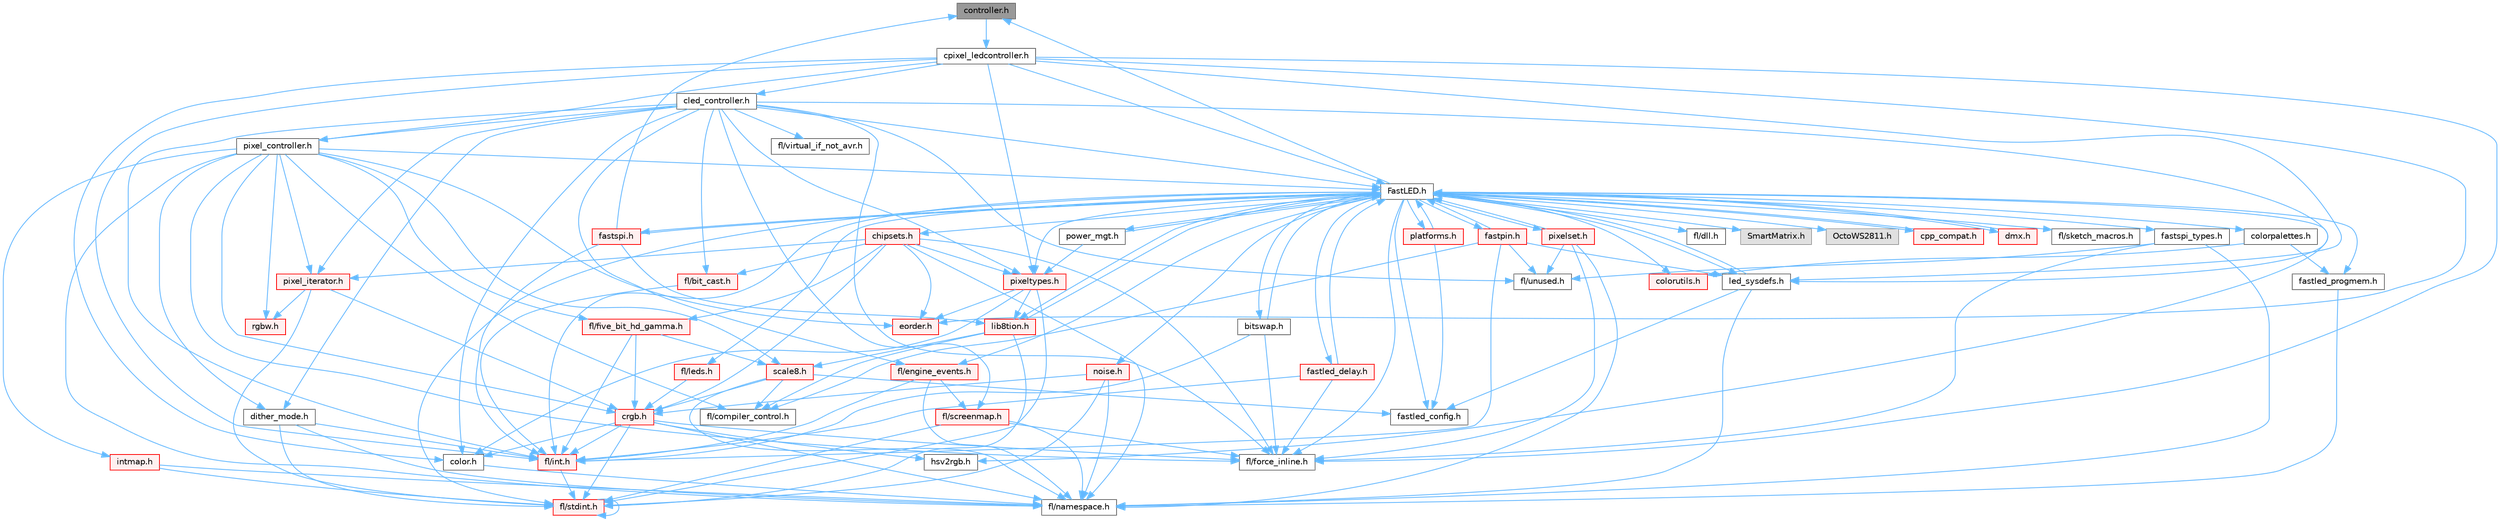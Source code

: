 digraph "controller.h"
{
 // INTERACTIVE_SVG=YES
 // LATEX_PDF_SIZE
  bgcolor="transparent";
  edge [fontname=Helvetica,fontsize=10,labelfontname=Helvetica,labelfontsize=10];
  node [fontname=Helvetica,fontsize=10,shape=box,height=0.2,width=0.4];
  Node1 [id="Node000001",label="controller.h",height=0.2,width=0.4,color="gray40", fillcolor="grey60", style="filled", fontcolor="black",tooltip="deprecated: base definitions used by led controllers for writing out led data"];
  Node1 -> Node2 [id="edge1_Node000001_Node000002",color="steelblue1",style="solid",tooltip=" "];
  Node2 [id="Node000002",label="cpixel_ledcontroller.h",height=0.2,width=0.4,color="grey40", fillcolor="white", style="filled",URL="$d9/d57/cpixel__ledcontroller_8h.html",tooltip="defines the templated version of the CLEDController class"];
  Node2 -> Node3 [id="edge2_Node000002_Node000003",color="steelblue1",style="solid",tooltip=" "];
  Node3 [id="Node000003",label="FastLED.h",height=0.2,width=0.4,color="grey40", fillcolor="white", style="filled",URL="$db/d97/_fast_l_e_d_8h.html",tooltip="central include file for FastLED, defines the CFastLED class/object"];
  Node3 -> Node4 [id="edge3_Node000003_Node000004",color="steelblue1",style="solid",tooltip=" "];
  Node4 [id="Node000004",label="fl/stdint.h",height=0.2,width=0.4,color="red", fillcolor="#FFF0F0", style="filled",URL="$df/dd8/stdint_8h.html",tooltip=" "];
  Node4 -> Node4 [id="edge4_Node000004_Node000004",color="steelblue1",style="solid",tooltip=" "];
  Node3 -> Node6 [id="edge5_Node000003_Node000006",color="steelblue1",style="solid",tooltip=" "];
  Node6 [id="Node000006",label="fl/dll.h",height=0.2,width=0.4,color="grey40", fillcolor="white", style="filled",URL="$d3/d4b/dll_8h.html",tooltip="FastLED dynamic library interface - lightweight header for external callers."];
  Node3 -> Node7 [id="edge6_Node000003_Node000007",color="steelblue1",style="solid",tooltip=" "];
  Node7 [id="Node000007",label="SmartMatrix.h",height=0.2,width=0.4,color="grey60", fillcolor="#E0E0E0", style="filled",tooltip=" "];
  Node3 -> Node8 [id="edge7_Node000003_Node000008",color="steelblue1",style="solid",tooltip=" "];
  Node8 [id="Node000008",label="OctoWS2811.h",height=0.2,width=0.4,color="grey60", fillcolor="#E0E0E0", style="filled",tooltip=" "];
  Node3 -> Node9 [id="edge8_Node000003_Node000009",color="steelblue1",style="solid",tooltip=" "];
  Node9 [id="Node000009",label="fl/force_inline.h",height=0.2,width=0.4,color="grey40", fillcolor="white", style="filled",URL="$d4/d64/force__inline_8h.html",tooltip=" "];
  Node3 -> Node10 [id="edge9_Node000003_Node000010",color="steelblue1",style="solid",tooltip=" "];
  Node10 [id="Node000010",label="cpp_compat.h",height=0.2,width=0.4,color="red", fillcolor="#FFF0F0", style="filled",URL="$d9/d13/cpp__compat_8h.html",tooltip="Compatibility functions based on C++ version."];
  Node10 -> Node3 [id="edge10_Node000010_Node000003",color="steelblue1",style="solid",tooltip=" "];
  Node3 -> Node12 [id="edge11_Node000003_Node000012",color="steelblue1",style="solid",tooltip=" "];
  Node12 [id="Node000012",label="fastled_config.h",height=0.2,width=0.4,color="grey40", fillcolor="white", style="filled",URL="$d5/d11/fastled__config_8h.html",tooltip="Contains definitions that can be used to configure FastLED at compile time."];
  Node3 -> Node13 [id="edge12_Node000003_Node000013",color="steelblue1",style="solid",tooltip=" "];
  Node13 [id="Node000013",label="led_sysdefs.h",height=0.2,width=0.4,color="grey40", fillcolor="white", style="filled",URL="$d9/d3e/led__sysdefs_8h.html",tooltip="Determines which platform system definitions to include."];
  Node13 -> Node3 [id="edge13_Node000013_Node000003",color="steelblue1",style="solid",tooltip=" "];
  Node13 -> Node12 [id="edge14_Node000013_Node000012",color="steelblue1",style="solid",tooltip=" "];
  Node13 -> Node14 [id="edge15_Node000013_Node000014",color="steelblue1",style="solid",tooltip=" "];
  Node14 [id="Node000014",label="fl/namespace.h",height=0.2,width=0.4,color="grey40", fillcolor="white", style="filled",URL="$df/d2a/namespace_8h.html",tooltip="Implements the FastLED namespace macros."];
  Node3 -> Node15 [id="edge16_Node000003_Node000015",color="steelblue1",style="solid",tooltip=" "];
  Node15 [id="Node000015",label="fastled_delay.h",height=0.2,width=0.4,color="red", fillcolor="#FFF0F0", style="filled",URL="$d0/da8/fastled__delay_8h.html",tooltip="Utility functions and classes for managing delay cycles."];
  Node15 -> Node3 [id="edge17_Node000015_Node000003",color="steelblue1",style="solid",tooltip=" "];
  Node15 -> Node9 [id="edge18_Node000015_Node000009",color="steelblue1",style="solid",tooltip=" "];
  Node15 -> Node17 [id="edge19_Node000015_Node000017",color="steelblue1",style="solid",tooltip=" "];
  Node17 [id="Node000017",label="fl/int.h",height=0.2,width=0.4,color="red", fillcolor="#FFF0F0", style="filled",URL="$d3/d7e/int_8h.html",tooltip=" "];
  Node17 -> Node4 [id="edge20_Node000017_Node000004",color="steelblue1",style="solid",tooltip=" "];
  Node3 -> Node19 [id="edge21_Node000003_Node000019",color="steelblue1",style="solid",tooltip=" "];
  Node19 [id="Node000019",label="bitswap.h",height=0.2,width=0.4,color="grey40", fillcolor="white", style="filled",URL="$de/ded/bitswap_8h.html",tooltip="Functions for doing a rotation of bits/bytes used by parallel output."];
  Node19 -> Node3 [id="edge22_Node000019_Node000003",color="steelblue1",style="solid",tooltip=" "];
  Node19 -> Node9 [id="edge23_Node000019_Node000009",color="steelblue1",style="solid",tooltip=" "];
  Node19 -> Node17 [id="edge24_Node000019_Node000017",color="steelblue1",style="solid",tooltip=" "];
  Node3 -> Node1 [id="edge25_Node000003_Node000001",color="steelblue1",style="solid",tooltip=" "];
  Node3 -> Node20 [id="edge26_Node000003_Node000020",color="steelblue1",style="solid",tooltip=" "];
  Node20 [id="Node000020",label="fastpin.h",height=0.2,width=0.4,color="red", fillcolor="#FFF0F0", style="filled",URL="$db/d65/fastpin_8h.html",tooltip="Class base definitions for defining fast pin access."];
  Node20 -> Node3 [id="edge27_Node000020_Node000003",color="steelblue1",style="solid",tooltip=" "];
  Node20 -> Node21 [id="edge28_Node000020_Node000021",color="steelblue1",style="solid",tooltip=" "];
  Node21 [id="Node000021",label="fl/compiler_control.h",height=0.2,width=0.4,color="grey40", fillcolor="white", style="filled",URL="$d4/d54/compiler__control_8h.html",tooltip=" "];
  Node20 -> Node13 [id="edge29_Node000020_Node000013",color="steelblue1",style="solid",tooltip=" "];
  Node20 -> Node22 [id="edge30_Node000020_Node000022",color="steelblue1",style="solid",tooltip=" "];
  Node22 [id="Node000022",label="fl/unused.h",height=0.2,width=0.4,color="grey40", fillcolor="white", style="filled",URL="$d8/d4b/unused_8h.html",tooltip=" "];
  Node20 -> Node17 [id="edge31_Node000020_Node000017",color="steelblue1",style="solid",tooltip=" "];
  Node3 -> Node23 [id="edge32_Node000003_Node000023",color="steelblue1",style="solid",tooltip=" "];
  Node23 [id="Node000023",label="fastspi_types.h",height=0.2,width=0.4,color="grey40", fillcolor="white", style="filled",URL="$d2/ddb/fastspi__types_8h.html",tooltip="Data types and constants used by SPI interfaces."];
  Node23 -> Node9 [id="edge33_Node000023_Node000009",color="steelblue1",style="solid",tooltip=" "];
  Node23 -> Node14 [id="edge34_Node000023_Node000014",color="steelblue1",style="solid",tooltip=" "];
  Node23 -> Node22 [id="edge35_Node000023_Node000022",color="steelblue1",style="solid",tooltip=" "];
  Node3 -> Node24 [id="edge36_Node000003_Node000024",color="steelblue1",style="solid",tooltip=" "];
  Node24 [id="Node000024",label="dmx.h",height=0.2,width=0.4,color="red", fillcolor="#FFF0F0", style="filled",URL="$d3/de1/dmx_8h.html",tooltip="Defines the DMX512-based LED controllers."];
  Node24 -> Node3 [id="edge37_Node000024_Node000003",color="steelblue1",style="solid",tooltip=" "];
  Node3 -> Node27 [id="edge38_Node000003_Node000027",color="steelblue1",style="solid",tooltip=" "];
  Node27 [id="Node000027",label="platforms.h",height=0.2,width=0.4,color="red", fillcolor="#FFF0F0", style="filled",URL="$da/dc9/platforms_8h.html",tooltip="Determines which platforms headers to include."];
  Node27 -> Node3 [id="edge39_Node000027_Node000003",color="steelblue1",style="solid",tooltip=" "];
  Node27 -> Node12 [id="edge40_Node000027_Node000012",color="steelblue1",style="solid",tooltip=" "];
  Node3 -> Node29 [id="edge41_Node000003_Node000029",color="steelblue1",style="solid",tooltip=" "];
  Node29 [id="Node000029",label="fastled_progmem.h",height=0.2,width=0.4,color="grey40", fillcolor="white", style="filled",URL="$df/dab/fastled__progmem_8h.html",tooltip="Wrapper definitions to allow seamless use of PROGMEM in environments that have it."];
  Node29 -> Node14 [id="edge42_Node000029_Node000014",color="steelblue1",style="solid",tooltip=" "];
  Node3 -> Node30 [id="edge43_Node000003_Node000030",color="steelblue1",style="solid",tooltip=" "];
  Node30 [id="Node000030",label="lib8tion.h",height=0.2,width=0.4,color="red", fillcolor="#FFF0F0", style="filled",URL="$df/da5/lib8tion_8h.html",tooltip="Fast, efficient 8-bit math functions specifically designed for high-performance LED programming."];
  Node30 -> Node3 [id="edge44_Node000030_Node000003",color="steelblue1",style="solid",tooltip=" "];
  Node30 -> Node21 [id="edge45_Node000030_Node000021",color="steelblue1",style="solid",tooltip=" "];
  Node30 -> Node4 [id="edge46_Node000030_Node000004",color="steelblue1",style="solid",tooltip=" "];
  Node30 -> Node78 [id="edge47_Node000030_Node000078",color="steelblue1",style="solid",tooltip=" "];
  Node78 [id="Node000078",label="scale8.h",height=0.2,width=0.4,color="red", fillcolor="#FFF0F0", style="filled",URL="$db/d91/scale8_8h.html",tooltip="Fast, efficient 8-bit scaling functions specifically designed for high-performance LED programming."];
  Node78 -> Node21 [id="edge48_Node000078_Node000021",color="steelblue1",style="solid",tooltip=" "];
  Node78 -> Node79 [id="edge49_Node000078_Node000079",color="steelblue1",style="solid",tooltip=" "];
  Node79 [id="Node000079",label="crgb.h",height=0.2,width=0.4,color="red", fillcolor="#FFF0F0", style="filled",URL="$db/dd1/crgb_8h.html",tooltip="Defines the red, green, and blue (RGB) pixel struct."];
  Node79 -> Node4 [id="edge50_Node000079_Node000004",color="steelblue1",style="solid",tooltip=" "];
  Node79 -> Node17 [id="edge51_Node000079_Node000017",color="steelblue1",style="solid",tooltip=" "];
  Node79 -> Node14 [id="edge52_Node000079_Node000014",color="steelblue1",style="solid",tooltip=" "];
  Node79 -> Node82 [id="edge53_Node000079_Node000082",color="steelblue1",style="solid",tooltip=" "];
  Node82 [id="Node000082",label="color.h",height=0.2,width=0.4,color="grey40", fillcolor="white", style="filled",URL="$d2/d6b/src_2color_8h.html",tooltip="Contains definitions for color correction and temperature."];
  Node82 -> Node14 [id="edge54_Node000082_Node000014",color="steelblue1",style="solid",tooltip=" "];
  Node79 -> Node9 [id="edge55_Node000079_Node000009",color="steelblue1",style="solid",tooltip=" "];
  Node79 -> Node83 [id="edge56_Node000079_Node000083",color="steelblue1",style="solid",tooltip=" "];
  Node83 [id="Node000083",label="hsv2rgb.h",height=0.2,width=0.4,color="grey40", fillcolor="white", style="filled",URL="$de/d9a/hsv2rgb_8h.html",tooltip="Functions to convert from the HSV colorspace to the RGB colorspace."];
  Node78 -> Node14 [id="edge57_Node000078_Node000014",color="steelblue1",style="solid",tooltip=" "];
  Node78 -> Node12 [id="edge58_Node000078_Node000012",color="steelblue1",style="solid",tooltip=" "];
  Node3 -> Node87 [id="edge59_Node000003_Node000087",color="steelblue1",style="solid",tooltip=" "];
  Node87 [id="Node000087",label="pixeltypes.h",height=0.2,width=0.4,color="red", fillcolor="#FFF0F0", style="filled",URL="$d2/dba/pixeltypes_8h.html",tooltip="Includes defintions for RGB and HSV pixels."];
  Node87 -> Node4 [id="edge60_Node000087_Node000004",color="steelblue1",style="solid",tooltip=" "];
  Node87 -> Node30 [id="edge61_Node000087_Node000030",color="steelblue1",style="solid",tooltip=" "];
  Node87 -> Node82 [id="edge62_Node000087_Node000082",color="steelblue1",style="solid",tooltip=" "];
  Node87 -> Node88 [id="edge63_Node000087_Node000088",color="steelblue1",style="solid",tooltip=" "];
  Node88 [id="Node000088",label="eorder.h",height=0.2,width=0.4,color="red", fillcolor="#FFF0F0", style="filled",URL="$db/d07/eorder_8h.html",tooltip="Defines color channel ordering enumerations."];
  Node3 -> Node83 [id="edge64_Node000003_Node000083",color="steelblue1",style="solid",tooltip=" "];
  Node3 -> Node91 [id="edge65_Node000003_Node000091",color="steelblue1",style="solid",tooltip=" "];
  Node91 [id="Node000091",label="colorutils.h",height=0.2,width=0.4,color="red", fillcolor="#FFF0F0", style="filled",URL="$d1/dfb/colorutils_8h.html",tooltip=" "];
  Node3 -> Node100 [id="edge66_Node000003_Node000100",color="steelblue1",style="solid",tooltip=" "];
  Node100 [id="Node000100",label="pixelset.h",height=0.2,width=0.4,color="red", fillcolor="#FFF0F0", style="filled",URL="$d4/d46/pixelset_8h.html",tooltip="Declares classes for managing logical groups of LEDs."];
  Node100 -> Node9 [id="edge67_Node000100_Node000009",color="steelblue1",style="solid",tooltip=" "];
  Node100 -> Node14 [id="edge68_Node000100_Node000014",color="steelblue1",style="solid",tooltip=" "];
  Node100 -> Node22 [id="edge69_Node000100_Node000022",color="steelblue1",style="solid",tooltip=" "];
  Node100 -> Node3 [id="edge70_Node000100_Node000003",color="steelblue1",style="solid",tooltip=" "];
  Node3 -> Node101 [id="edge71_Node000003_Node000101",color="steelblue1",style="solid",tooltip=" "];
  Node101 [id="Node000101",label="colorpalettes.h",height=0.2,width=0.4,color="grey40", fillcolor="white", style="filled",URL="$dc/dcc/colorpalettes_8h.html",tooltip="Declarations for the predefined color palettes supplied by FastLED."];
  Node101 -> Node91 [id="edge72_Node000101_Node000091",color="steelblue1",style="solid",tooltip=" "];
  Node101 -> Node29 [id="edge73_Node000101_Node000029",color="steelblue1",style="solid",tooltip=" "];
  Node3 -> Node102 [id="edge74_Node000003_Node000102",color="steelblue1",style="solid",tooltip=" "];
  Node102 [id="Node000102",label="noise.h",height=0.2,width=0.4,color="red", fillcolor="#FFF0F0", style="filled",URL="$d1/d31/noise_8h.html",tooltip="Functions to generate and fill arrays with noise."];
  Node102 -> Node4 [id="edge75_Node000102_Node000004",color="steelblue1",style="solid",tooltip=" "];
  Node102 -> Node79 [id="edge76_Node000102_Node000079",color="steelblue1",style="solid",tooltip=" "];
  Node102 -> Node14 [id="edge77_Node000102_Node000014",color="steelblue1",style="solid",tooltip=" "];
  Node3 -> Node103 [id="edge78_Node000003_Node000103",color="steelblue1",style="solid",tooltip=" "];
  Node103 [id="Node000103",label="power_mgt.h",height=0.2,width=0.4,color="grey40", fillcolor="white", style="filled",URL="$dc/d5b/power__mgt_8h.html",tooltip="Functions to limit the power used by FastLED."];
  Node103 -> Node3 [id="edge79_Node000103_Node000003",color="steelblue1",style="solid",tooltip=" "];
  Node103 -> Node87 [id="edge80_Node000103_Node000087",color="steelblue1",style="solid",tooltip=" "];
  Node3 -> Node104 [id="edge81_Node000003_Node000104",color="steelblue1",style="solid",tooltip=" "];
  Node104 [id="Node000104",label="fastspi.h",height=0.2,width=0.4,color="red", fillcolor="#FFF0F0", style="filled",URL="$d6/ddc/fastspi_8h.html",tooltip="Serial peripheral interface (SPI) definitions per platform."];
  Node104 -> Node3 [id="edge82_Node000104_Node000003",color="steelblue1",style="solid",tooltip=" "];
  Node104 -> Node1 [id="edge83_Node000104_Node000001",color="steelblue1",style="solid",tooltip=" "];
  Node104 -> Node30 [id="edge84_Node000104_Node000030",color="steelblue1",style="solid",tooltip=" "];
  Node104 -> Node17 [id="edge85_Node000104_Node000017",color="steelblue1",style="solid",tooltip=" "];
  Node3 -> Node106 [id="edge86_Node000003_Node000106",color="steelblue1",style="solid",tooltip=" "];
  Node106 [id="Node000106",label="chipsets.h",height=0.2,width=0.4,color="red", fillcolor="#FFF0F0", style="filled",URL="$db/d66/chipsets_8h.html",tooltip="Contains the bulk of the definitions for the various LED chipsets supported."];
  Node106 -> Node87 [id="edge87_Node000106_Node000087",color="steelblue1",style="solid",tooltip=" "];
  Node106 -> Node107 [id="edge88_Node000106_Node000107",color="steelblue1",style="solid",tooltip=" "];
  Node107 [id="Node000107",label="fl/five_bit_hd_gamma.h",height=0.2,width=0.4,color="red", fillcolor="#FFF0F0", style="filled",URL="$dc/d44/five__bit__hd__gamma_8h.html",tooltip="Declares functions for five-bit gamma correction."];
  Node107 -> Node17 [id="edge89_Node000107_Node000017",color="steelblue1",style="solid",tooltip=" "];
  Node107 -> Node79 [id="edge90_Node000107_Node000079",color="steelblue1",style="solid",tooltip=" "];
  Node107 -> Node78 [id="edge91_Node000107_Node000078",color="steelblue1",style="solid",tooltip=" "];
  Node106 -> Node9 [id="edge92_Node000106_Node000009",color="steelblue1",style="solid",tooltip=" "];
  Node106 -> Node60 [id="edge93_Node000106_Node000060",color="steelblue1",style="solid",tooltip=" "];
  Node60 [id="Node000060",label="fl/bit_cast.h",height=0.2,width=0.4,color="red", fillcolor="#FFF0F0", style="filled",URL="$df/d72/bit__cast_8h.html",tooltip=" "];
  Node60 -> Node17 [id="edge94_Node000060_Node000017",color="steelblue1",style="solid",tooltip=" "];
  Node106 -> Node109 [id="edge95_Node000106_Node000109",color="steelblue1",style="solid",tooltip=" "];
  Node109 [id="Node000109",label="pixel_iterator.h",height=0.2,width=0.4,color="red", fillcolor="#FFF0F0", style="filled",URL="$d8/d6c/pixel__iterator_8h.html",tooltip="Non-templated low level pixel data writing class."];
  Node109 -> Node4 [id="edge96_Node000109_Node000004",color="steelblue1",style="solid",tooltip=" "];
  Node109 -> Node110 [id="edge97_Node000109_Node000110",color="steelblue1",style="solid",tooltip=" "];
  Node110 [id="Node000110",label="rgbw.h",height=0.2,width=0.4,color="red", fillcolor="#FFF0F0", style="filled",URL="$d7/dbb/rgbw_8h.html",tooltip="Functions for red, green, blue, white (RGBW) output."];
  Node109 -> Node79 [id="edge98_Node000109_Node000079",color="steelblue1",style="solid",tooltip=" "];
  Node106 -> Node79 [id="edge99_Node000106_Node000079",color="steelblue1",style="solid",tooltip=" "];
  Node106 -> Node88 [id="edge100_Node000106_Node000088",color="steelblue1",style="solid",tooltip=" "];
  Node106 -> Node14 [id="edge101_Node000106_Node000014",color="steelblue1",style="solid",tooltip=" "];
  Node3 -> Node113 [id="edge102_Node000003_Node000113",color="steelblue1",style="solid",tooltip=" "];
  Node113 [id="Node000113",label="fl/engine_events.h",height=0.2,width=0.4,color="red", fillcolor="#FFF0F0", style="filled",URL="$db/dc0/engine__events_8h.html",tooltip=" "];
  Node113 -> Node14 [id="edge103_Node000113_Node000014",color="steelblue1",style="solid",tooltip=" "];
  Node113 -> Node114 [id="edge104_Node000113_Node000114",color="steelblue1",style="solid",tooltip=" "];
  Node114 [id="Node000114",label="fl/screenmap.h",height=0.2,width=0.4,color="red", fillcolor="#FFF0F0", style="filled",URL="$d7/d97/screenmap_8h.html",tooltip=" "];
  Node114 -> Node4 [id="edge105_Node000114_Node000004",color="steelblue1",style="solid",tooltip=" "];
  Node114 -> Node9 [id="edge106_Node000114_Node000009",color="steelblue1",style="solid",tooltip=" "];
  Node114 -> Node14 [id="edge107_Node000114_Node000014",color="steelblue1",style="solid",tooltip=" "];
  Node113 -> Node17 [id="edge108_Node000113_Node000017",color="steelblue1",style="solid",tooltip=" "];
  Node3 -> Node132 [id="edge109_Node000003_Node000132",color="steelblue1",style="solid",tooltip=" "];
  Node132 [id="Node000132",label="fl/leds.h",height=0.2,width=0.4,color="red", fillcolor="#FFF0F0", style="filled",URL="$da/d78/leds_8h.html",tooltip=" "];
  Node132 -> Node79 [id="edge110_Node000132_Node000079",color="steelblue1",style="solid",tooltip=" "];
  Node3 -> Node17 [id="edge111_Node000003_Node000017",color="steelblue1",style="solid",tooltip=" "];
  Node3 -> Node128 [id="edge112_Node000003_Node000128",color="steelblue1",style="solid",tooltip=" "];
  Node128 [id="Node000128",label="fl/sketch_macros.h",height=0.2,width=0.4,color="grey40", fillcolor="white", style="filled",URL="$d1/dbc/sketch__macros_8h.html",tooltip=" "];
  Node2 -> Node13 [id="edge113_Node000002_Node000013",color="steelblue1",style="solid",tooltip=" "];
  Node2 -> Node87 [id="edge114_Node000002_Node000087",color="steelblue1",style="solid",tooltip=" "];
  Node2 -> Node82 [id="edge115_Node000002_Node000082",color="steelblue1",style="solid",tooltip=" "];
  Node2 -> Node88 [id="edge116_Node000002_Node000088",color="steelblue1",style="solid",tooltip=" "];
  Node2 -> Node9 [id="edge117_Node000002_Node000009",color="steelblue1",style="solid",tooltip=" "];
  Node2 -> Node17 [id="edge118_Node000002_Node000017",color="steelblue1",style="solid",tooltip=" "];
  Node2 -> Node133 [id="edge119_Node000002_Node000133",color="steelblue1",style="solid",tooltip=" "];
  Node133 [id="Node000133",label="pixel_controller.h",height=0.2,width=0.4,color="grey40", fillcolor="white", style="filled",URL="$d5/d4d/pixel__controller_8h.html",tooltip="Low level pixel data writing class."];
  Node133 -> Node84 [id="edge120_Node000133_Node000084",color="steelblue1",style="solid",tooltip=" "];
  Node84 [id="Node000084",label="intmap.h",height=0.2,width=0.4,color="red", fillcolor="#FFF0F0", style="filled",URL="$d8/d54/intmap_8h.html",tooltip="Defines integer mapping functions."];
  Node84 -> Node14 [id="edge121_Node000084_Node000014",color="steelblue1",style="solid",tooltip=" "];
  Node84 -> Node4 [id="edge122_Node000084_Node000004",color="steelblue1",style="solid",tooltip=" "];
  Node133 -> Node110 [id="edge123_Node000133_Node000110",color="steelblue1",style="solid",tooltip=" "];
  Node133 -> Node107 [id="edge124_Node000133_Node000107",color="steelblue1",style="solid",tooltip=" "];
  Node133 -> Node9 [id="edge125_Node000133_Node000009",color="steelblue1",style="solid",tooltip=" "];
  Node133 -> Node78 [id="edge126_Node000133_Node000078",color="steelblue1",style="solid",tooltip=" "];
  Node133 -> Node14 [id="edge127_Node000133_Node000014",color="steelblue1",style="solid",tooltip=" "];
  Node133 -> Node88 [id="edge128_Node000133_Node000088",color="steelblue1",style="solid",tooltip=" "];
  Node133 -> Node134 [id="edge129_Node000133_Node000134",color="steelblue1",style="solid",tooltip=" "];
  Node134 [id="Node000134",label="dither_mode.h",height=0.2,width=0.4,color="grey40", fillcolor="white", style="filled",URL="$d8/d90/dither__mode_8h.html",tooltip="Declares dithering options and types."];
  Node134 -> Node4 [id="edge130_Node000134_Node000004",color="steelblue1",style="solid",tooltip=" "];
  Node134 -> Node17 [id="edge131_Node000134_Node000017",color="steelblue1",style="solid",tooltip=" "];
  Node134 -> Node14 [id="edge132_Node000134_Node000014",color="steelblue1",style="solid",tooltip=" "];
  Node133 -> Node109 [id="edge133_Node000133_Node000109",color="steelblue1",style="solid",tooltip=" "];
  Node133 -> Node79 [id="edge134_Node000133_Node000079",color="steelblue1",style="solid",tooltip=" "];
  Node133 -> Node21 [id="edge135_Node000133_Node000021",color="steelblue1",style="solid",tooltip=" "];
  Node133 -> Node3 [id="edge136_Node000133_Node000003",color="steelblue1",style="solid",tooltip=" "];
  Node2 -> Node135 [id="edge137_Node000002_Node000135",color="steelblue1",style="solid",tooltip=" "];
  Node135 [id="Node000135",label="cled_controller.h",height=0.2,width=0.4,color="grey40", fillcolor="white", style="filled",URL="$db/d6d/cled__controller_8h.html",tooltip="base definitions used by led controllers for writing out led data"];
  Node135 -> Node3 [id="edge138_Node000135_Node000003",color="steelblue1",style="solid",tooltip=" "];
  Node135 -> Node13 [id="edge139_Node000135_Node000013",color="steelblue1",style="solid",tooltip=" "];
  Node135 -> Node87 [id="edge140_Node000135_Node000087",color="steelblue1",style="solid",tooltip=" "];
  Node135 -> Node82 [id="edge141_Node000135_Node000082",color="steelblue1",style="solid",tooltip=" "];
  Node135 -> Node9 [id="edge142_Node000135_Node000009",color="steelblue1",style="solid",tooltip=" "];
  Node135 -> Node22 [id="edge143_Node000135_Node000022",color="steelblue1",style="solid",tooltip=" "];
  Node135 -> Node133 [id="edge144_Node000135_Node000133",color="steelblue1",style="solid",tooltip=" "];
  Node135 -> Node134 [id="edge145_Node000135_Node000134",color="steelblue1",style="solid",tooltip=" "];
  Node135 -> Node109 [id="edge146_Node000135_Node000109",color="steelblue1",style="solid",tooltip=" "];
  Node135 -> Node113 [id="edge147_Node000135_Node000113",color="steelblue1",style="solid",tooltip=" "];
  Node135 -> Node114 [id="edge148_Node000135_Node000114",color="steelblue1",style="solid",tooltip=" "];
  Node135 -> Node136 [id="edge149_Node000135_Node000136",color="steelblue1",style="solid",tooltip=" "];
  Node136 [id="Node000136",label="fl/virtual_if_not_avr.h",height=0.2,width=0.4,color="grey40", fillcolor="white", style="filled",URL="$da/ddb/virtual__if__not__avr_8h.html",tooltip=" "];
  Node135 -> Node17 [id="edge150_Node000135_Node000017",color="steelblue1",style="solid",tooltip=" "];
  Node135 -> Node60 [id="edge151_Node000135_Node000060",color="steelblue1",style="solid",tooltip=" "];
}
